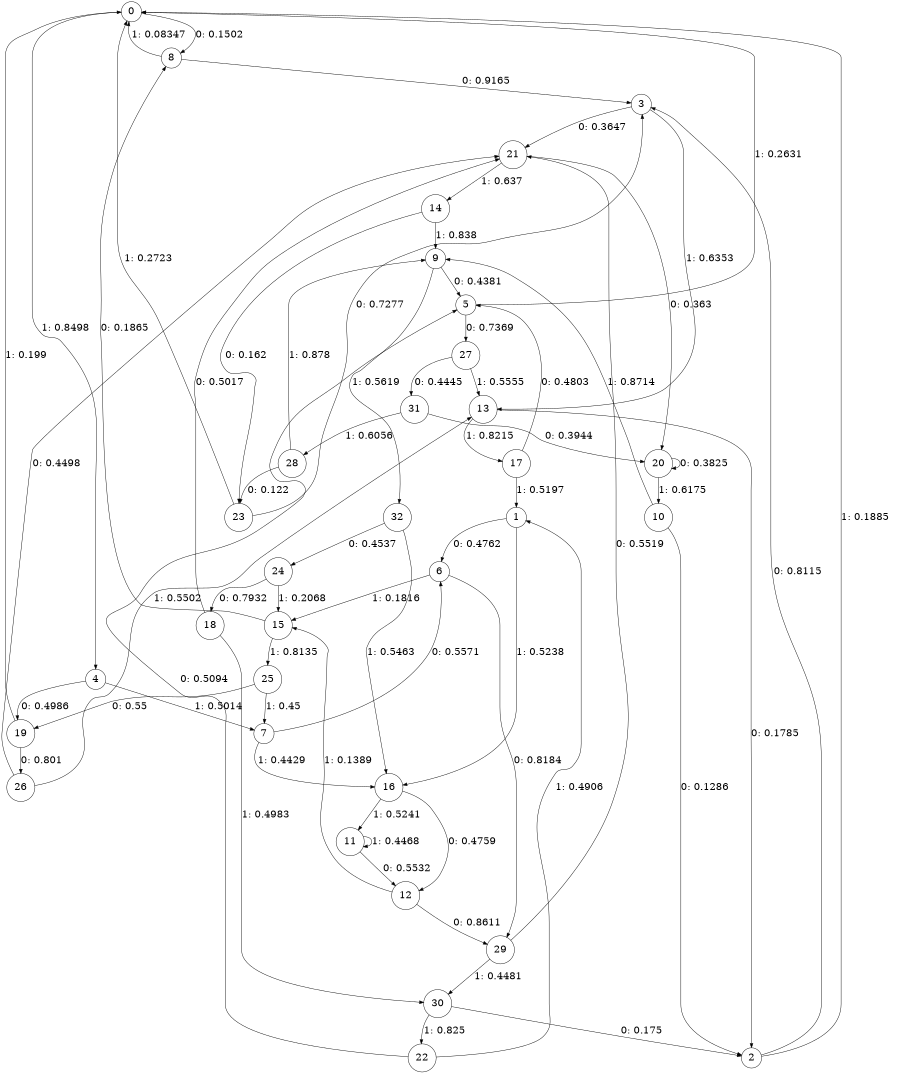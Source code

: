 digraph "ch13randomL9" {
size = "6,8.5";
ratio = "fill";
node [shape = circle];
node [fontsize = 24];
edge [fontsize = 24];
0 -> 8 [label = "0: 0.1502   "];
0 -> 4 [label = "1: 0.8498   "];
1 -> 6 [label = "0: 0.4762   "];
1 -> 16 [label = "1: 0.5238   "];
2 -> 3 [label = "0: 0.8115   "];
2 -> 0 [label = "1: 0.1885   "];
3 -> 21 [label = "0: 0.3647   "];
3 -> 13 [label = "1: 0.6353   "];
4 -> 19 [label = "0: 0.4986   "];
4 -> 7 [label = "1: 0.5014   "];
5 -> 27 [label = "0: 0.7369   "];
5 -> 0 [label = "1: 0.2631   "];
6 -> 29 [label = "0: 0.8184   "];
6 -> 15 [label = "1: 0.1816   "];
7 -> 6 [label = "0: 0.5571   "];
7 -> 16 [label = "1: 0.4429   "];
8 -> 3 [label = "0: 0.9165   "];
8 -> 0 [label = "1: 0.08347  "];
9 -> 5 [label = "0: 0.4381   "];
9 -> 32 [label = "1: 0.5619   "];
10 -> 2 [label = "0: 0.1286   "];
10 -> 9 [label = "1: 0.8714   "];
11 -> 12 [label = "0: 0.5532   "];
11 -> 11 [label = "1: 0.4468   "];
12 -> 29 [label = "0: 0.8611   "];
12 -> 15 [label = "1: 0.1389   "];
13 -> 2 [label = "0: 0.1785   "];
13 -> 17 [label = "1: 0.8215   "];
14 -> 23 [label = "0: 0.162    "];
14 -> 9 [label = "1: 0.838    "];
15 -> 8 [label = "0: 0.1865   "];
15 -> 25 [label = "1: 0.8135   "];
16 -> 12 [label = "0: 0.4759   "];
16 -> 11 [label = "1: 0.5241   "];
17 -> 5 [label = "0: 0.4803   "];
17 -> 1 [label = "1: 0.5197   "];
18 -> 21 [label = "0: 0.5017   "];
18 -> 30 [label = "1: 0.4983   "];
19 -> 26 [label = "0: 0.801    "];
19 -> 0 [label = "1: 0.199    "];
20 -> 20 [label = "0: 0.3825   "];
20 -> 10 [label = "1: 0.6175   "];
21 -> 20 [label = "0: 0.363    "];
21 -> 14 [label = "1: 0.637    "];
22 -> 5 [label = "0: 0.5094   "];
22 -> 1 [label = "1: 0.4906   "];
23 -> 3 [label = "0: 0.7277   "];
23 -> 0 [label = "1: 0.2723   "];
24 -> 18 [label = "0: 0.7932   "];
24 -> 15 [label = "1: 0.2068   "];
25 -> 19 [label = "0: 0.55     "];
25 -> 7 [label = "1: 0.45     "];
26 -> 21 [label = "0: 0.4498   "];
26 -> 13 [label = "1: 0.5502   "];
27 -> 31 [label = "0: 0.4445   "];
27 -> 13 [label = "1: 0.5555   "];
28 -> 23 [label = "0: 0.122    "];
28 -> 9 [label = "1: 0.878    "];
29 -> 21 [label = "0: 0.5519   "];
29 -> 30 [label = "1: 0.4481   "];
30 -> 2 [label = "0: 0.175    "];
30 -> 22 [label = "1: 0.825    "];
31 -> 20 [label = "0: 0.3944   "];
31 -> 28 [label = "1: 0.6056   "];
32 -> 24 [label = "0: 0.4537   "];
32 -> 16 [label = "1: 0.5463   "];
}
